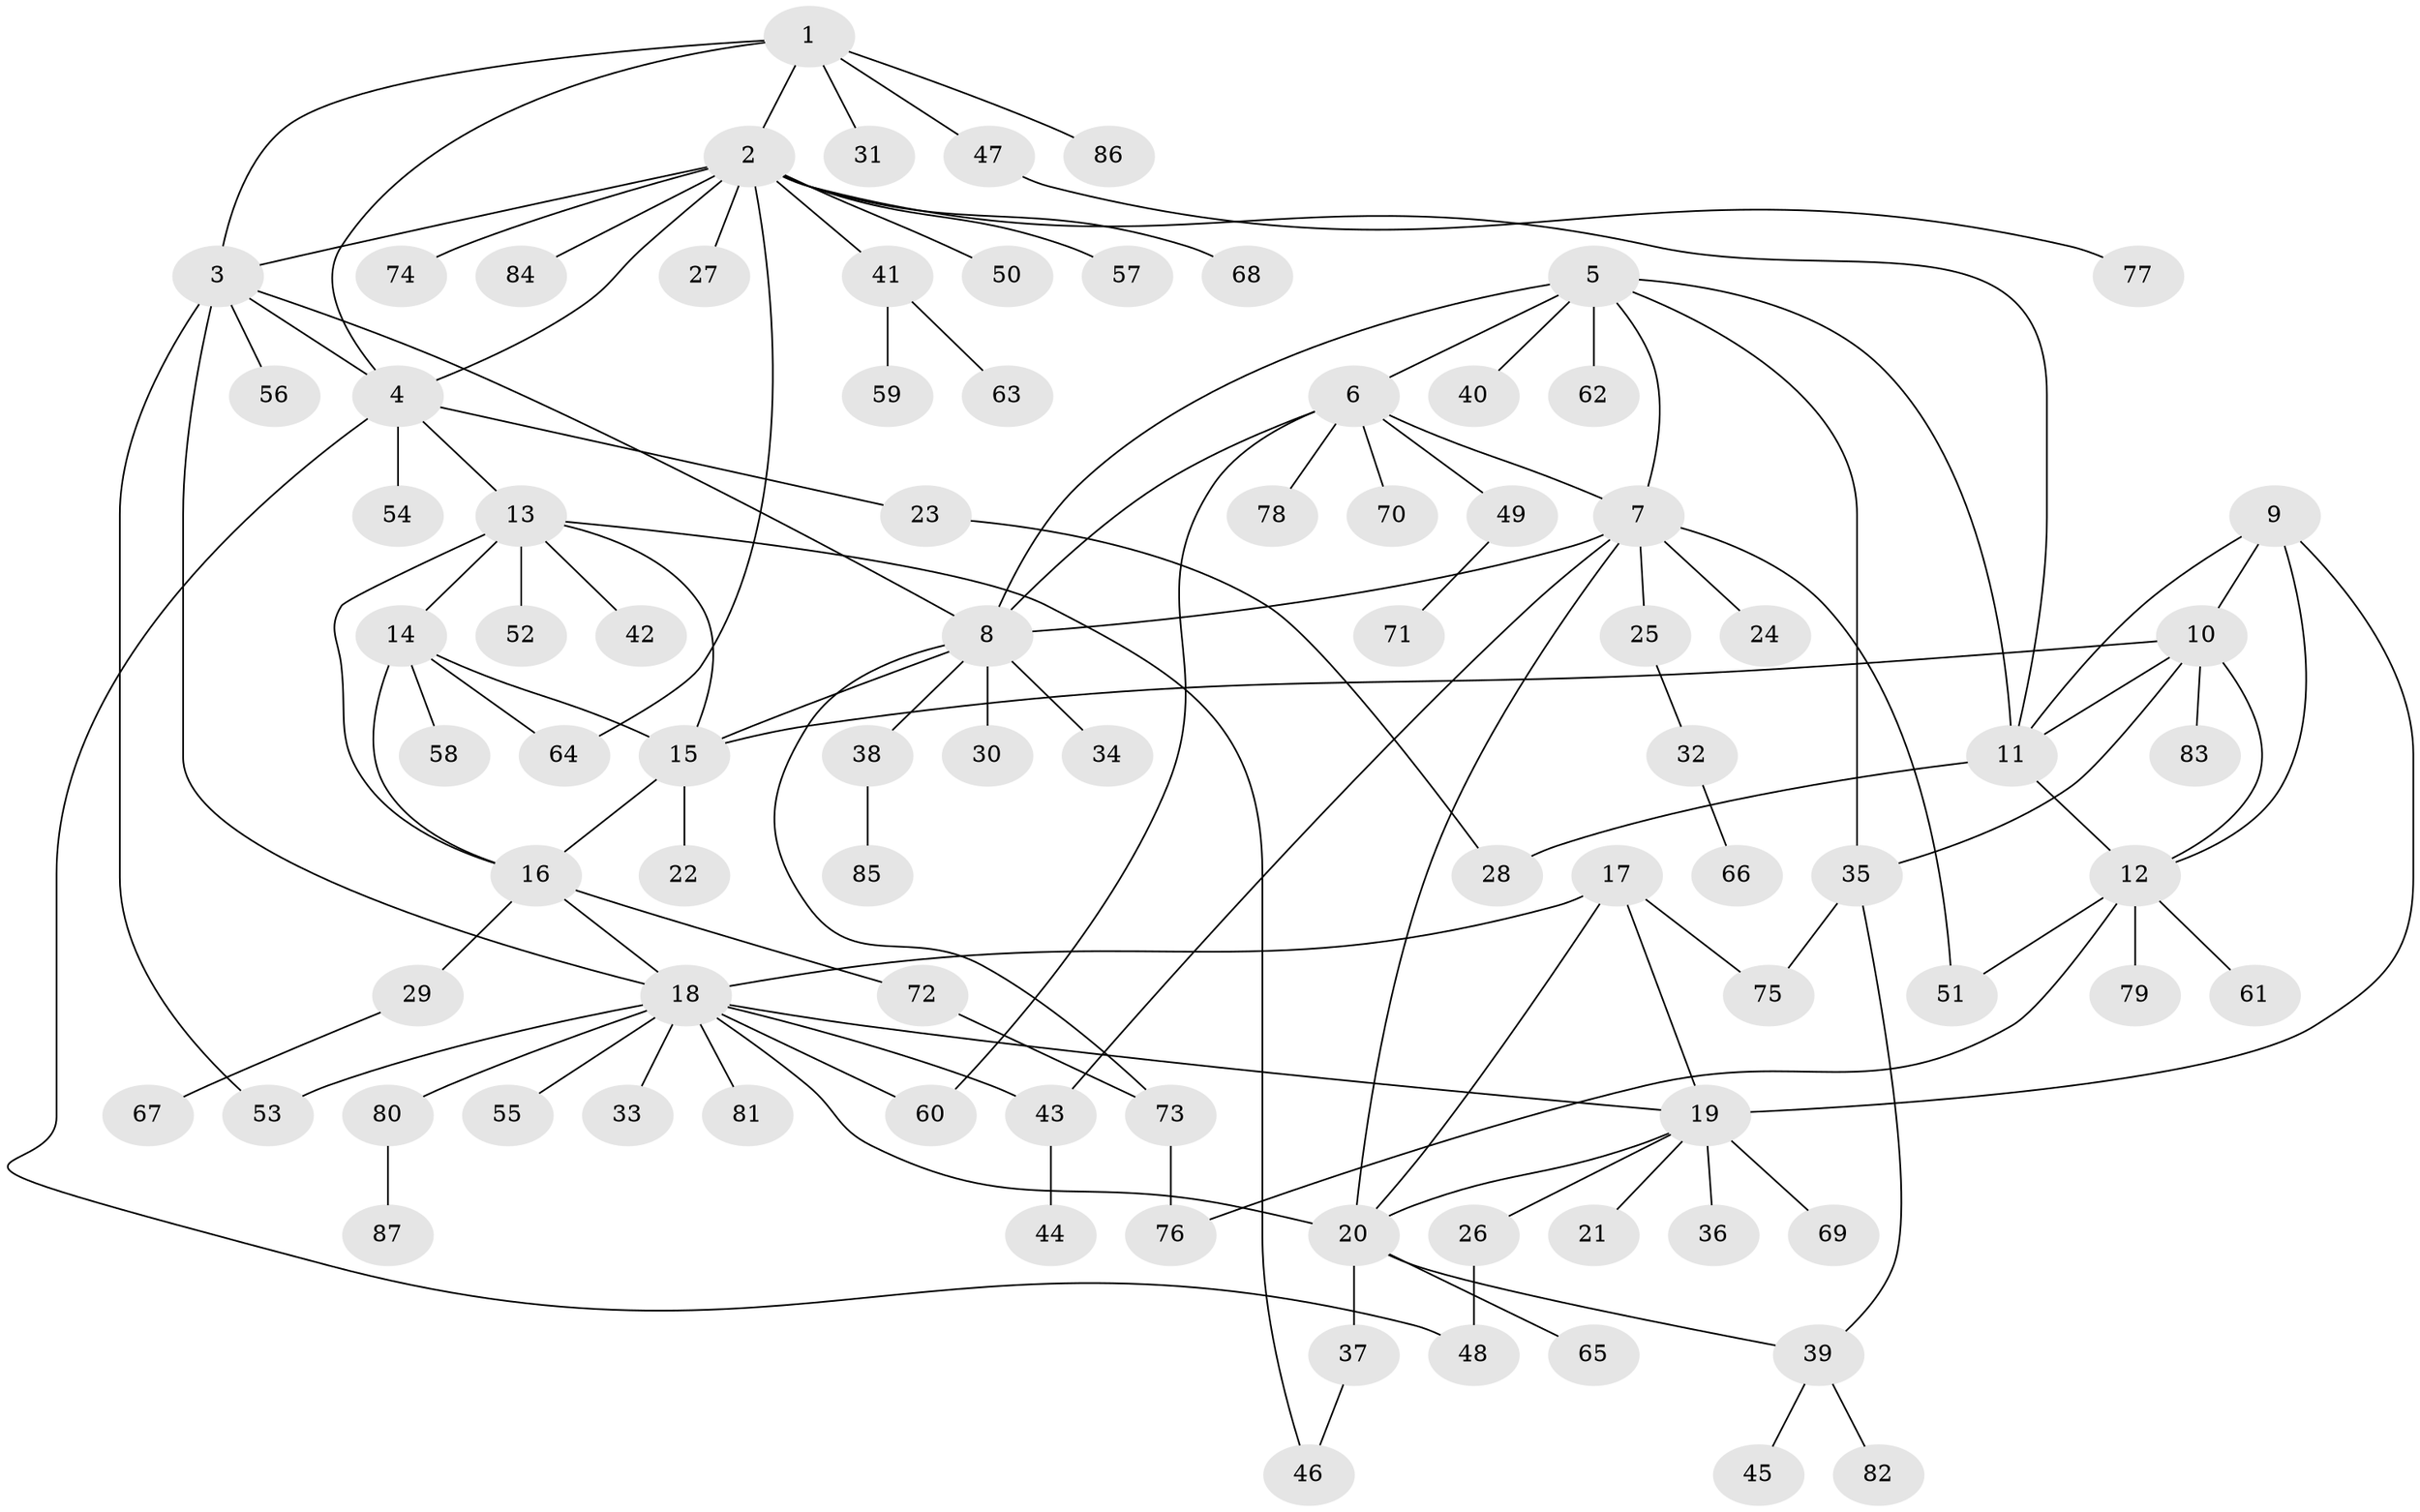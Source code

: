 // Generated by graph-tools (version 1.1) at 2025/50/03/09/25 03:50:38]
// undirected, 87 vertices, 120 edges
graph export_dot {
graph [start="1"]
  node [color=gray90,style=filled];
  1;
  2;
  3;
  4;
  5;
  6;
  7;
  8;
  9;
  10;
  11;
  12;
  13;
  14;
  15;
  16;
  17;
  18;
  19;
  20;
  21;
  22;
  23;
  24;
  25;
  26;
  27;
  28;
  29;
  30;
  31;
  32;
  33;
  34;
  35;
  36;
  37;
  38;
  39;
  40;
  41;
  42;
  43;
  44;
  45;
  46;
  47;
  48;
  49;
  50;
  51;
  52;
  53;
  54;
  55;
  56;
  57;
  58;
  59;
  60;
  61;
  62;
  63;
  64;
  65;
  66;
  67;
  68;
  69;
  70;
  71;
  72;
  73;
  74;
  75;
  76;
  77;
  78;
  79;
  80;
  81;
  82;
  83;
  84;
  85;
  86;
  87;
  1 -- 2;
  1 -- 3;
  1 -- 4;
  1 -- 31;
  1 -- 47;
  1 -- 86;
  2 -- 3;
  2 -- 4;
  2 -- 11;
  2 -- 27;
  2 -- 41;
  2 -- 50;
  2 -- 57;
  2 -- 64;
  2 -- 68;
  2 -- 74;
  2 -- 84;
  3 -- 4;
  3 -- 8;
  3 -- 18;
  3 -- 53;
  3 -- 56;
  4 -- 13;
  4 -- 23;
  4 -- 48;
  4 -- 54;
  5 -- 6;
  5 -- 7;
  5 -- 8;
  5 -- 11;
  5 -- 35;
  5 -- 40;
  5 -- 62;
  6 -- 7;
  6 -- 8;
  6 -- 49;
  6 -- 60;
  6 -- 70;
  6 -- 78;
  7 -- 8;
  7 -- 20;
  7 -- 24;
  7 -- 25;
  7 -- 43;
  7 -- 51;
  8 -- 15;
  8 -- 30;
  8 -- 34;
  8 -- 38;
  8 -- 73;
  9 -- 10;
  9 -- 11;
  9 -- 12;
  9 -- 19;
  10 -- 11;
  10 -- 12;
  10 -- 15;
  10 -- 35;
  10 -- 83;
  11 -- 12;
  11 -- 28;
  12 -- 51;
  12 -- 61;
  12 -- 76;
  12 -- 79;
  13 -- 14;
  13 -- 15;
  13 -- 16;
  13 -- 42;
  13 -- 46;
  13 -- 52;
  14 -- 15;
  14 -- 16;
  14 -- 58;
  14 -- 64;
  15 -- 16;
  15 -- 22;
  16 -- 18;
  16 -- 29;
  16 -- 72;
  17 -- 18;
  17 -- 19;
  17 -- 20;
  17 -- 75;
  18 -- 19;
  18 -- 20;
  18 -- 33;
  18 -- 43;
  18 -- 53;
  18 -- 55;
  18 -- 60;
  18 -- 80;
  18 -- 81;
  19 -- 20;
  19 -- 21;
  19 -- 26;
  19 -- 36;
  19 -- 69;
  20 -- 37;
  20 -- 39;
  20 -- 65;
  23 -- 28;
  25 -- 32;
  26 -- 48;
  29 -- 67;
  32 -- 66;
  35 -- 39;
  35 -- 75;
  37 -- 46;
  38 -- 85;
  39 -- 45;
  39 -- 82;
  41 -- 59;
  41 -- 63;
  43 -- 44;
  47 -- 77;
  49 -- 71;
  72 -- 73;
  73 -- 76;
  80 -- 87;
}
